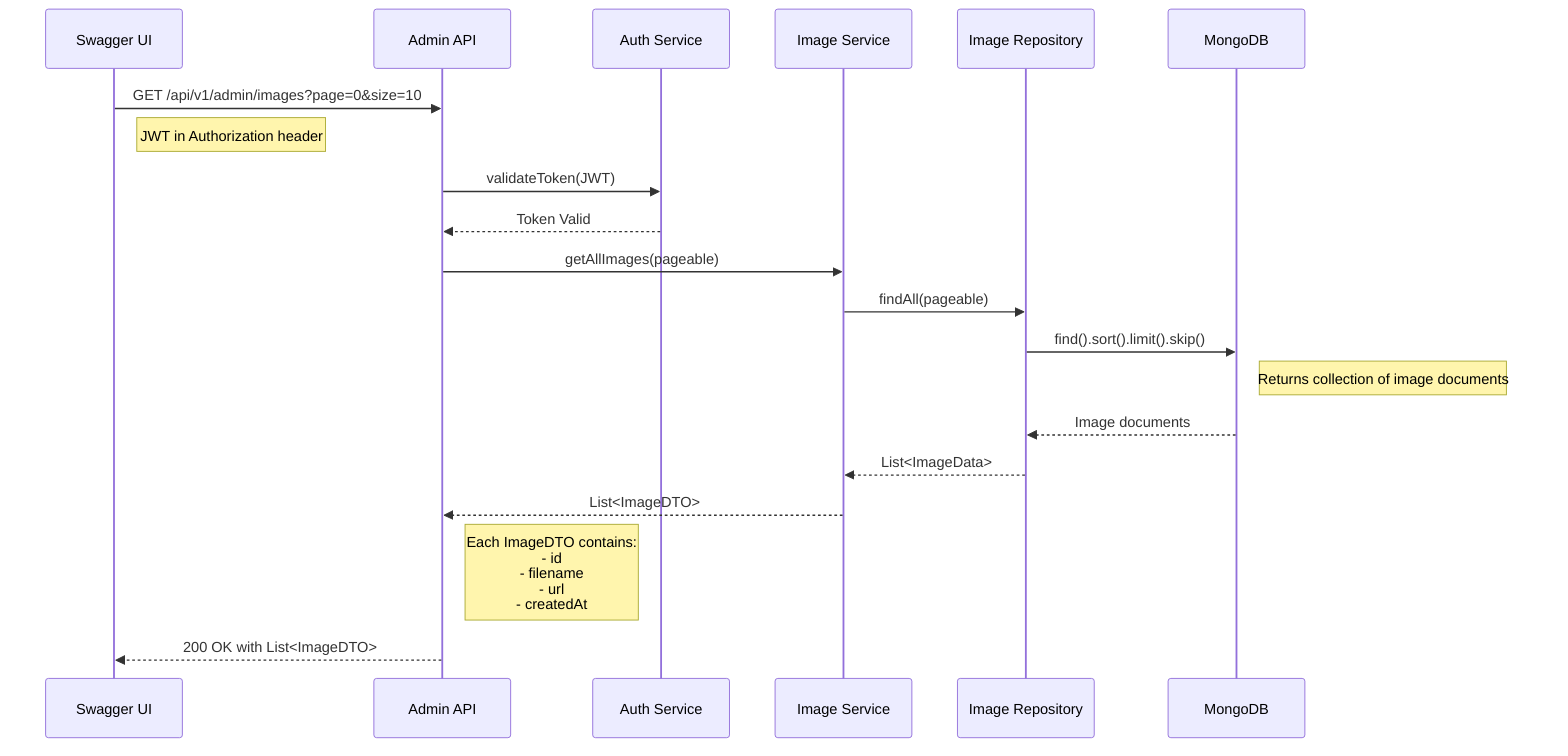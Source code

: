 sequenceDiagram
    participant SW as Swagger UI
    participant AA as Admin API
    participant AS as Auth Service
    participant IS as Image Service
    participant IR as Image Repository
    participant DB as MongoDB

    SW->>AA: GET /api/v1/admin/images?page=0&size=10
    Note right of SW: JWT in Authorization header
    AA->>AS: validateToken(JWT)
    AS-->>AA: Token Valid

    AA->>IS: getAllImages(pageable)
    IS->>IR: findAll(pageable)
    IR->>DB: find().sort().limit().skip()
    Note right of DB: Returns collection of image documents
    DB-->>IR: Image documents
    IR-->>IS: List<ImageData>
    IS-->>AA: List<ImageDTO>
    Note right of AA: Each ImageDTO contains:<br/>- id<br/>- filename<br/>- url<br/>- createdAt
    AA-->>SW: 200 OK with List<ImageDTO>